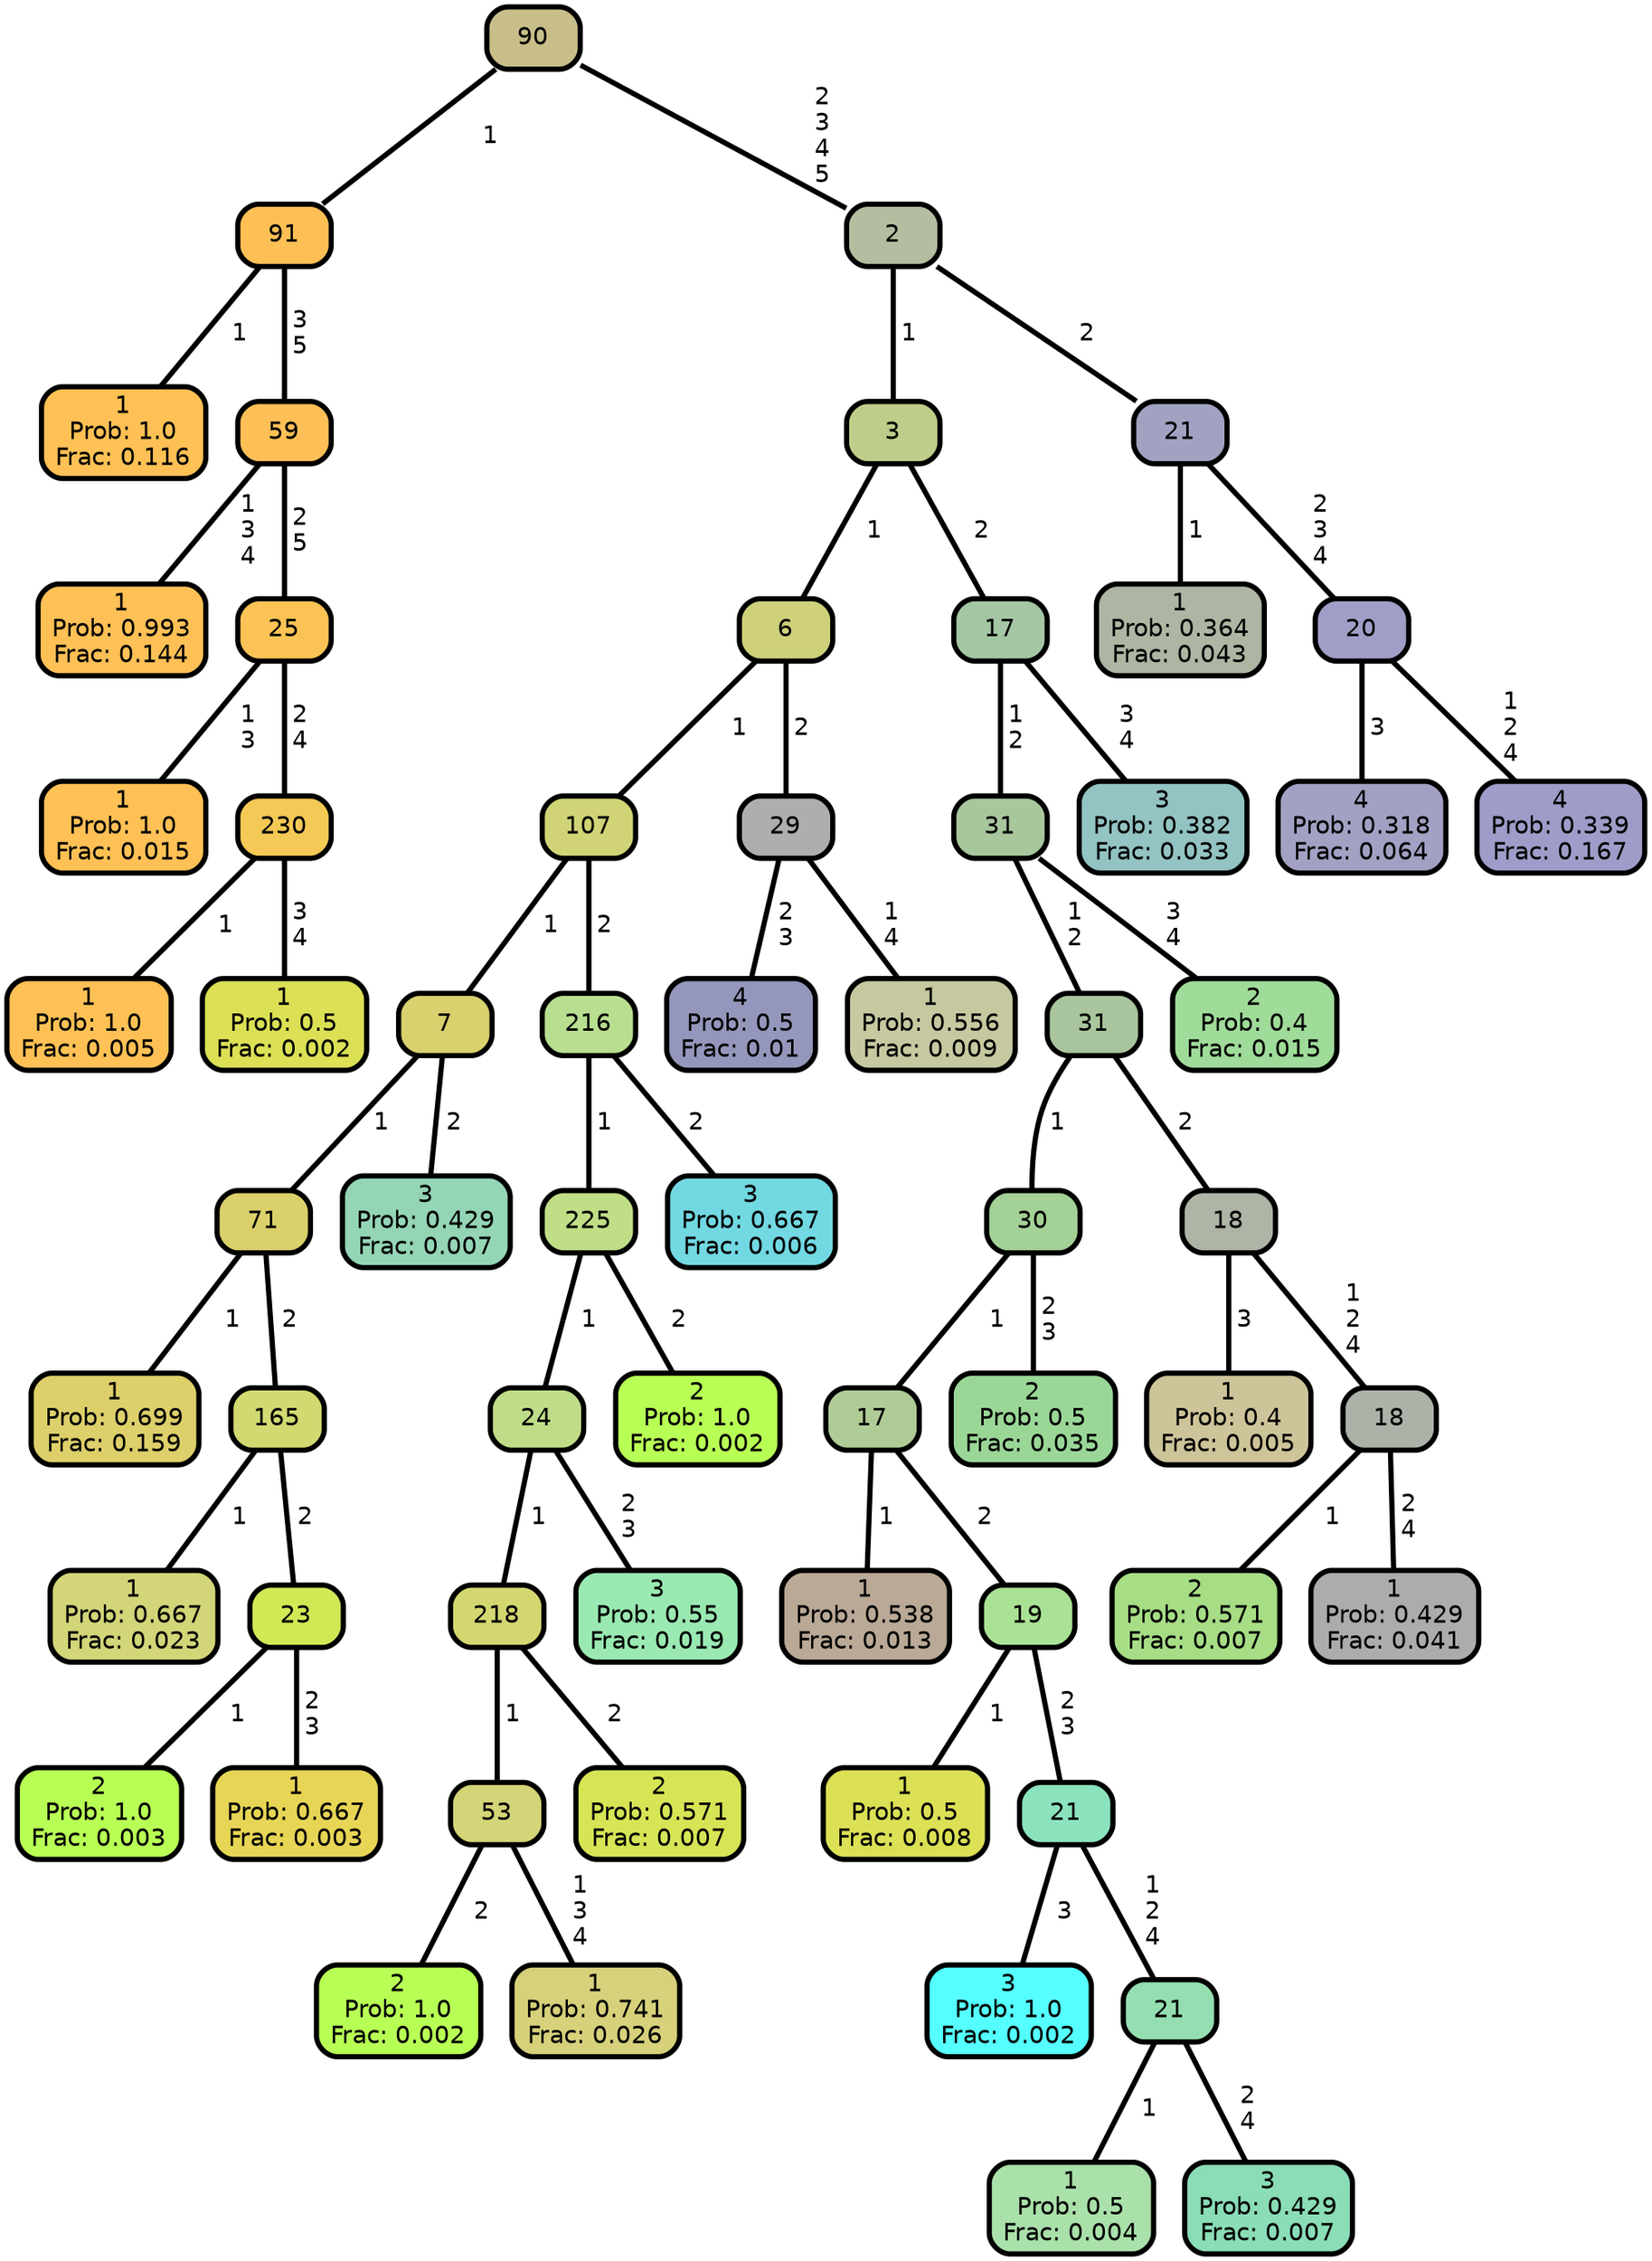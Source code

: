 graph Tree {
node [shape=box, style="filled, rounded",color="black",penwidth="3",fontcolor="black",                 fontname=helvetica] ;
graph [ranksep="0 equally", splines=straight,                 bgcolor=transparent, dpi=200] ;
edge [fontname=helvetica, color=black] ;
0 [label="1
Prob: 1.0
Frac: 0.116", fillcolor="#ffc155"] ;
1 [label="91", fillcolor="#fec055"] ;
2 [label="1
Prob: 0.993
Frac: 0.144", fillcolor="#ffc056"] ;
3 [label="59", fillcolor="#fec056"] ;
4 [label="1
Prob: 1.0
Frac: 0.015", fillcolor="#ffc155"] ;
5 [label="25", fillcolor="#fbc355"] ;
6 [label="1
Prob: 1.0
Frac: 0.005", fillcolor="#ffc155"] ;
7 [label="230", fillcolor="#f4c955"] ;
8 [label="1
Prob: 0.5
Frac: 0.002", fillcolor="#dbe055"] ;
9 [label="90", fillcolor="#c8be8a"] ;
10 [label="1
Prob: 0.699
Frac: 0.159", fillcolor="#ddcf6a"] ;
11 [label="71", fillcolor="#dbd16b"] ;
12 [label="1
Prob: 0.667
Frac: 0.023", fillcolor="#d2d578"] ;
13 [label="165", fillcolor="#d2d971"] ;
14 [label="2
Prob: 1.0
Frac: 0.003", fillcolor="#b8ff55"] ;
15 [label="23", fillcolor="#cfea55"] ;
16 [label="1
Prob: 0.667
Frac: 0.003", fillcolor="#e7d555"] ;
17 [label="7", fillcolor="#d8d16e"] ;
18 [label="3
Prob: 0.429
Frac: 0.007", fillcolor="#94d5b6"] ;
19 [label="107", fillcolor="#d0d476"] ;
20 [label="2
Prob: 1.0
Frac: 0.002", fillcolor="#b8ff55"] ;
21 [label="53", fillcolor="#d4d478"] ;
22 [label="1
Prob: 0.741
Frac: 0.026", fillcolor="#d6d17a"] ;
23 [label="218", fillcolor="#d4d771"] ;
24 [label="2
Prob: 0.571
Frac: 0.007", fillcolor="#d6e455"] ;
25 [label="24", fillcolor="#bfdd88"] ;
26 [label="3
Prob: 0.55
Frac: 0.019", fillcolor="#9ae9b2"] ;
27 [label="225", fillcolor="#bfde86"] ;
28 [label="2
Prob: 1.0
Frac: 0.002", fillcolor="#b8ff55"] ;
29 [label="216", fillcolor="#b8de8f"] ;
30 [label="3
Prob: 0.667
Frac: 0.006", fillcolor="#72d8e2"] ;
31 [label="6", fillcolor="#ced17a"] ;
32 [label="4
Prob: 0.5
Frac: 0.01", fillcolor="#9497bb"] ;
33 [label="29", fillcolor="#acafae"] ;
34 [label="1
Prob: 0.556
Frac: 0.009", fillcolor="#c6c9a0"] ;
35 [label="3", fillcolor="#becd8a"] ;
36 [label="1
Prob: 0.538
Frac: 0.013", fillcolor="#b9a996"] ;
37 [label="17", fillcolor="#b0cc96"] ;
38 [label="1
Prob: 0.5
Frac: 0.008", fillcolor="#dbe055"] ;
39 [label="19", fillcolor="#aae295"] ;
40 [label="3
Prob: 1.0
Frac: 0.002", fillcolor="#55ffff"] ;
41 [label="21", fillcolor="#8be3bd"] ;
42 [label="1
Prob: 0.5
Frac: 0.004", fillcolor="#aae0aa"] ;
43 [label="21", fillcolor="#95deb1"] ;
44 [label="3
Prob: 0.429
Frac: 0.007", fillcolor="#8addb6"] ;
45 [label="30", fillcolor="#a4d196"] ;
46 [label="2
Prob: 0.5
Frac: 0.035", fillcolor="#9ad797"] ;
47 [label="31", fillcolor="#a9c59d"] ;
48 [label="1
Prob: 0.4
Frac: 0.005", fillcolor="#cec499"] ;
49 [label="18", fillcolor="#aeb4a6"] ;
50 [label="2
Prob: 0.571
Frac: 0.007", fillcolor="#a6dd85"] ;
51 [label="18", fillcolor="#abb2a8"] ;
52 [label="1
Prob: 0.429
Frac: 0.041", fillcolor="#acabae"] ;
53 [label="31", fillcolor="#a8c79d"] ;
54 [label="2
Prob: 0.4
Frac: 0.015", fillcolor="#9fdb99"] ;
55 [label="17", fillcolor="#a4c6a4"] ;
56 [label="3
Prob: 0.382
Frac: 0.033", fillcolor="#93c3c3"] ;
57 [label="2", fillcolor="#b3bd9f"] ;
58 [label="1
Prob: 0.364
Frac: 0.043", fillcolor="#adb6a2"] ;
59 [label="21", fillcolor="#a1a2c1"] ;
60 [label="4
Prob: 0.318
Frac: 0.064", fillcolor="#a2a1c3"] ;
61 [label="20", fillcolor="#9f9ec7"] ;
62 [label="4
Prob: 0.339
Frac: 0.167", fillcolor="#9e9dc9"] ;
1 -- 0 [label=" 1",penwidth=3] ;
1 -- 3 [label=" 3\n 5",penwidth=3] ;
3 -- 2 [label=" 1\n 3\n 4",penwidth=3] ;
3 -- 5 [label=" 2\n 5",penwidth=3] ;
5 -- 4 [label=" 1\n 3",penwidth=3] ;
5 -- 7 [label=" 2\n 4",penwidth=3] ;
7 -- 6 [label=" 1",penwidth=3] ;
7 -- 8 [label=" 3\n 4",penwidth=3] ;
9 -- 1 [label=" 1",penwidth=3] ;
9 -- 57 [label=" 2\n 3\n 4\n 5",penwidth=3] ;
11 -- 10 [label=" 1",penwidth=3] ;
11 -- 13 [label=" 2",penwidth=3] ;
13 -- 12 [label=" 1",penwidth=3] ;
13 -- 15 [label=" 2",penwidth=3] ;
15 -- 14 [label=" 1",penwidth=3] ;
15 -- 16 [label=" 2\n 3",penwidth=3] ;
17 -- 11 [label=" 1",penwidth=3] ;
17 -- 18 [label=" 2",penwidth=3] ;
19 -- 17 [label=" 1",penwidth=3] ;
19 -- 29 [label=" 2",penwidth=3] ;
21 -- 20 [label=" 2",penwidth=3] ;
21 -- 22 [label=" 1\n 3\n 4",penwidth=3] ;
23 -- 21 [label=" 1",penwidth=3] ;
23 -- 24 [label=" 2",penwidth=3] ;
25 -- 23 [label=" 1",penwidth=3] ;
25 -- 26 [label=" 2\n 3",penwidth=3] ;
27 -- 25 [label=" 1",penwidth=3] ;
27 -- 28 [label=" 2",penwidth=3] ;
29 -- 27 [label=" 1",penwidth=3] ;
29 -- 30 [label=" 2",penwidth=3] ;
31 -- 19 [label=" 1",penwidth=3] ;
31 -- 33 [label=" 2",penwidth=3] ;
33 -- 32 [label=" 2\n 3",penwidth=3] ;
33 -- 34 [label=" 1\n 4",penwidth=3] ;
35 -- 31 [label=" 1",penwidth=3] ;
35 -- 55 [label=" 2",penwidth=3] ;
37 -- 36 [label=" 1",penwidth=3] ;
37 -- 39 [label=" 2",penwidth=3] ;
39 -- 38 [label=" 1",penwidth=3] ;
39 -- 41 [label=" 2\n 3",penwidth=3] ;
41 -- 40 [label=" 3",penwidth=3] ;
41 -- 43 [label=" 1\n 2\n 4",penwidth=3] ;
43 -- 42 [label=" 1",penwidth=3] ;
43 -- 44 [label=" 2\n 4",penwidth=3] ;
45 -- 37 [label=" 1",penwidth=3] ;
45 -- 46 [label=" 2\n 3",penwidth=3] ;
47 -- 45 [label=" 1",penwidth=3] ;
47 -- 49 [label=" 2",penwidth=3] ;
49 -- 48 [label=" 3",penwidth=3] ;
49 -- 51 [label=" 1\n 2\n 4",penwidth=3] ;
51 -- 50 [label=" 1",penwidth=3] ;
51 -- 52 [label=" 2\n 4",penwidth=3] ;
53 -- 47 [label=" 1\n 2",penwidth=3] ;
53 -- 54 [label=" 3\n 4",penwidth=3] ;
55 -- 53 [label=" 1\n 2",penwidth=3] ;
55 -- 56 [label=" 3\n 4",penwidth=3] ;
57 -- 35 [label=" 1",penwidth=3] ;
57 -- 59 [label=" 2",penwidth=3] ;
59 -- 58 [label=" 1",penwidth=3] ;
59 -- 61 [label=" 2\n 3\n 4",penwidth=3] ;
61 -- 60 [label=" 3",penwidth=3] ;
61 -- 62 [label=" 1\n 2\n 4",penwidth=3] ;
{rank = same;}}